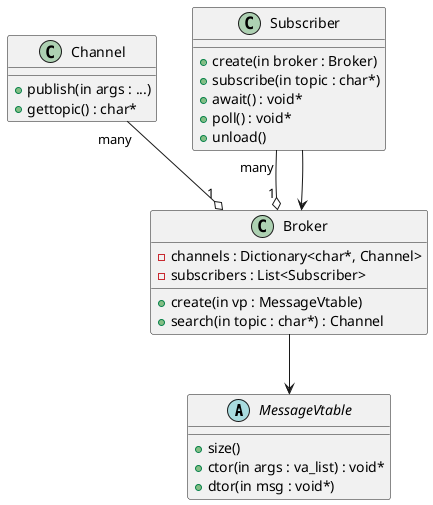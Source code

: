@startuml "Broker data types"

abstract class "MessageVtable" as MessageVtable {
    +size()
    +ctor(in args : va_list) : void*
    +dtor(in msg : void*)
}

class Broker {
    -channels : Dictionary<char*, Channel>
    -subscribers : List<Subscriber>
    +create(in vp : MessageVtable)
    +search(in topic : char*) : Channel
}

class Channel {
    +publish(in args : ...)
    +gettopic() : char*
}

class Subscriber {
    +create(in broker : Broker)
    +subscribe(in topic : char*)
    +await() : void*
    +poll() : void*
    +unload()
}

Channel "many" --o "1" Broker
Broker --> MessageVtable
Subscriber "many" --o "1" Broker
Subscriber --> Broker

@enduml
